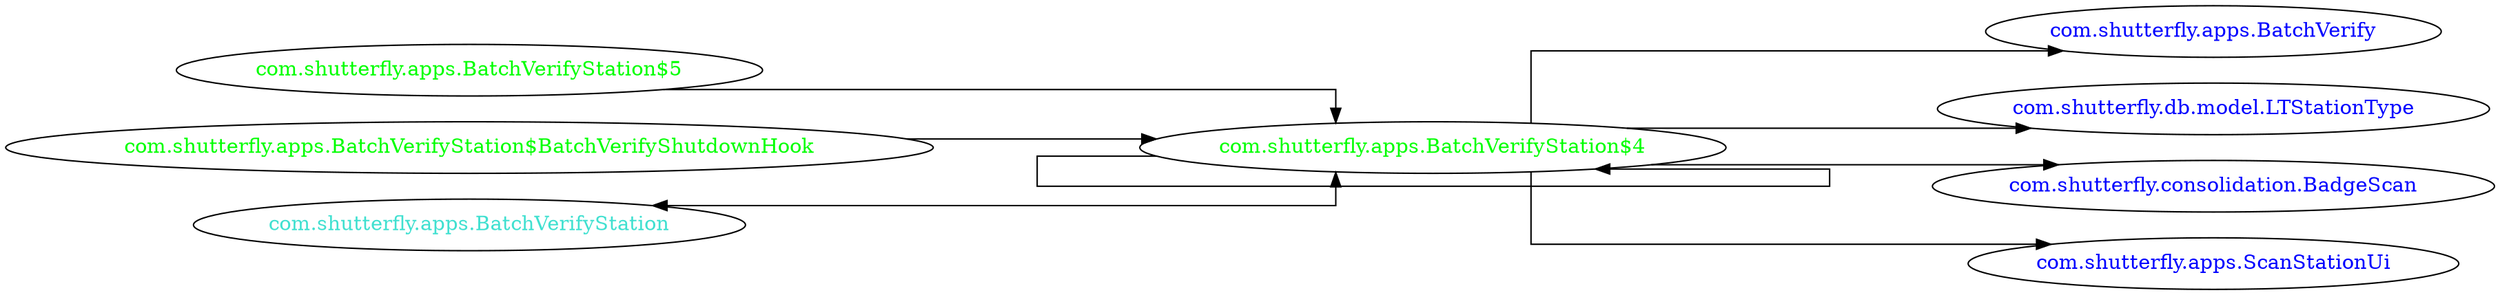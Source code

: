 digraph dependencyGraph {
 concentrate=true;
 ranksep="2.0";
 rankdir="LR"; 
 splines="ortho";
"com.shutterfly.apps.BatchVerifyStation$4" [fontcolor="red"];
"com.shutterfly.apps.BatchVerify" [ fontcolor="blue" ];
"com.shutterfly.apps.BatchVerifyStation$4"->"com.shutterfly.apps.BatchVerify";
"com.shutterfly.db.model.LTStationType" [ fontcolor="blue" ];
"com.shutterfly.apps.BatchVerifyStation$4"->"com.shutterfly.db.model.LTStationType";
"com.shutterfly.consolidation.BadgeScan" [ fontcolor="blue" ];
"com.shutterfly.apps.BatchVerifyStation$4"->"com.shutterfly.consolidation.BadgeScan";
"com.shutterfly.apps.ScanStationUi" [ fontcolor="blue" ];
"com.shutterfly.apps.BatchVerifyStation$4"->"com.shutterfly.apps.ScanStationUi";
"com.shutterfly.apps.BatchVerifyStation$4" [ fontcolor="green" ];
"com.shutterfly.apps.BatchVerifyStation$4"->"com.shutterfly.apps.BatchVerifyStation$4";
"com.shutterfly.apps.BatchVerifyStation$5" [ fontcolor="green" ];
"com.shutterfly.apps.BatchVerifyStation$5"->"com.shutterfly.apps.BatchVerifyStation$4";
"com.shutterfly.apps.BatchVerifyStation$BatchVerifyShutdownHook" [ fontcolor="green" ];
"com.shutterfly.apps.BatchVerifyStation$BatchVerifyShutdownHook"->"com.shutterfly.apps.BatchVerifyStation$4";
"com.shutterfly.apps.BatchVerifyStation" [ fontcolor="turquoise" ];
"com.shutterfly.apps.BatchVerifyStation"->"com.shutterfly.apps.BatchVerifyStation$4" [dir=both];
}